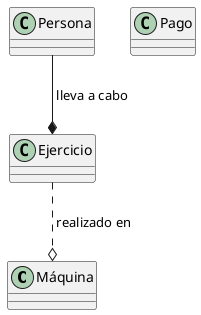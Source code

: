 @startuml

class Máquina
class Persona
class Ejercicio
class Pago

Persona --* Ejercicio : " lleva a cabo"
Ejercicio ..o Máquina : " realizado en"


@enduml